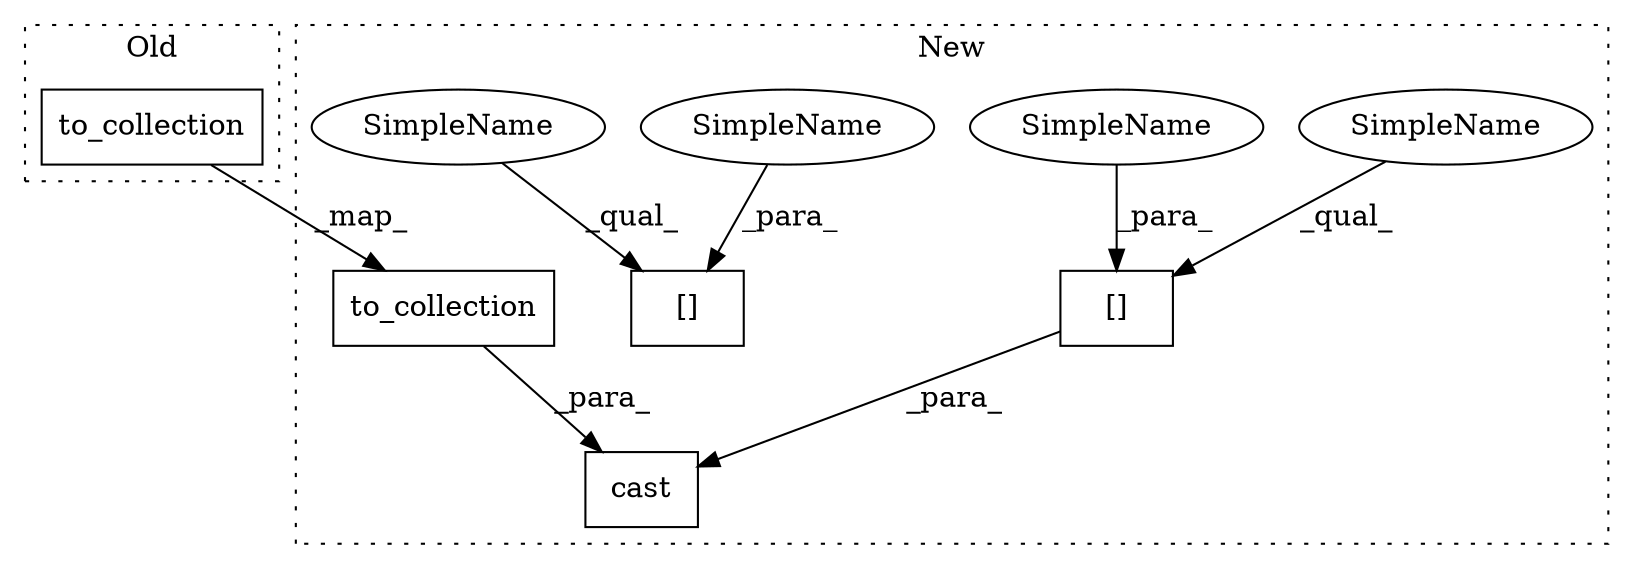 digraph G {
subgraph cluster0 {
1 [label="to_collection" a="32" s="4591,4627" l="14,1" shape="box"];
label = "Old";
style="dotted";
}
subgraph cluster1 {
2 [label="to_collection" a="32" s="4690,4726" l="14,1" shape="box"];
3 [label="cast" a="32" s="4667,4727" l="5,1" shape="box"];
4 [label="[]" a="2" s="4672,4682" l="4,1" shape="box"];
5 [label="[]" a="2" s="4153,4163" l="4,1" shape="box"];
6 [label="SimpleName" a="42" s="4672" l="3" shape="ellipse"];
7 [label="SimpleName" a="42" s="4153" l="3" shape="ellipse"];
8 [label="SimpleName" a="42" s="4157" l="6" shape="ellipse"];
9 [label="SimpleName" a="42" s="4676" l="6" shape="ellipse"];
label = "New";
style="dotted";
}
1 -> 2 [label="_map_"];
2 -> 3 [label="_para_"];
4 -> 3 [label="_para_"];
6 -> 4 [label="_qual_"];
7 -> 5 [label="_qual_"];
8 -> 5 [label="_para_"];
9 -> 4 [label="_para_"];
}